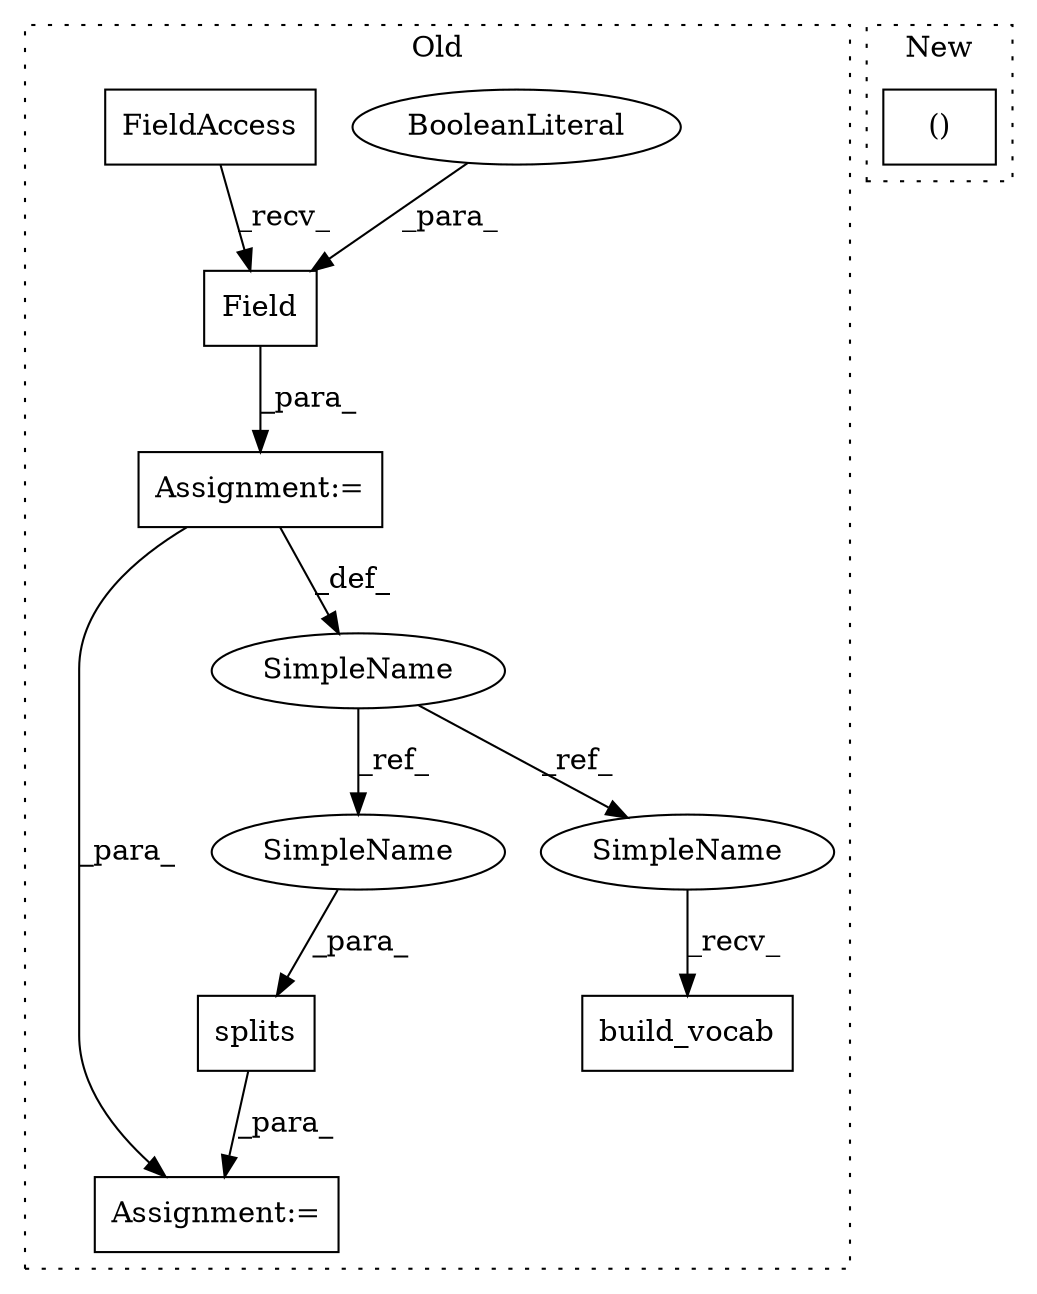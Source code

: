 digraph G {
subgraph cluster0 {
1 [label="splits" a="32" s="1700,1711" l="7,1" shape="box"];
3 [label="Field" a="32" s="1607,1622" l="6,1" shape="box"];
4 [label="BooleanLiteral" a="9" s="1618" l="4" shape="ellipse"];
5 [label="build_vocab" a="32" s="1723,1740" l="12,1" shape="box"];
6 [label="Assignment:=" a="7" s="1695" l="2" shape="box"];
7 [label="SimpleName" a="42" s="1587" l="4" shape="ellipse"];
8 [label="FieldAccess" a="22" s="1592" l="9" shape="box"];
9 [label="Assignment:=" a="7" s="1591" l="1" shape="box"];
10 [label="SimpleName" a="42" s="1707" l="4" shape="ellipse"];
11 [label="SimpleName" a="42" s="1718" l="4" shape="ellipse"];
label = "Old";
style="dotted";
}
subgraph cluster1 {
2 [label="()" a="106" s="3332" l="64" shape="box"];
label = "New";
style="dotted";
}
1 -> 6 [label="_para_"];
3 -> 9 [label="_para_"];
4 -> 3 [label="_para_"];
7 -> 10 [label="_ref_"];
7 -> 11 [label="_ref_"];
8 -> 3 [label="_recv_"];
9 -> 6 [label="_para_"];
9 -> 7 [label="_def_"];
10 -> 1 [label="_para_"];
11 -> 5 [label="_recv_"];
}